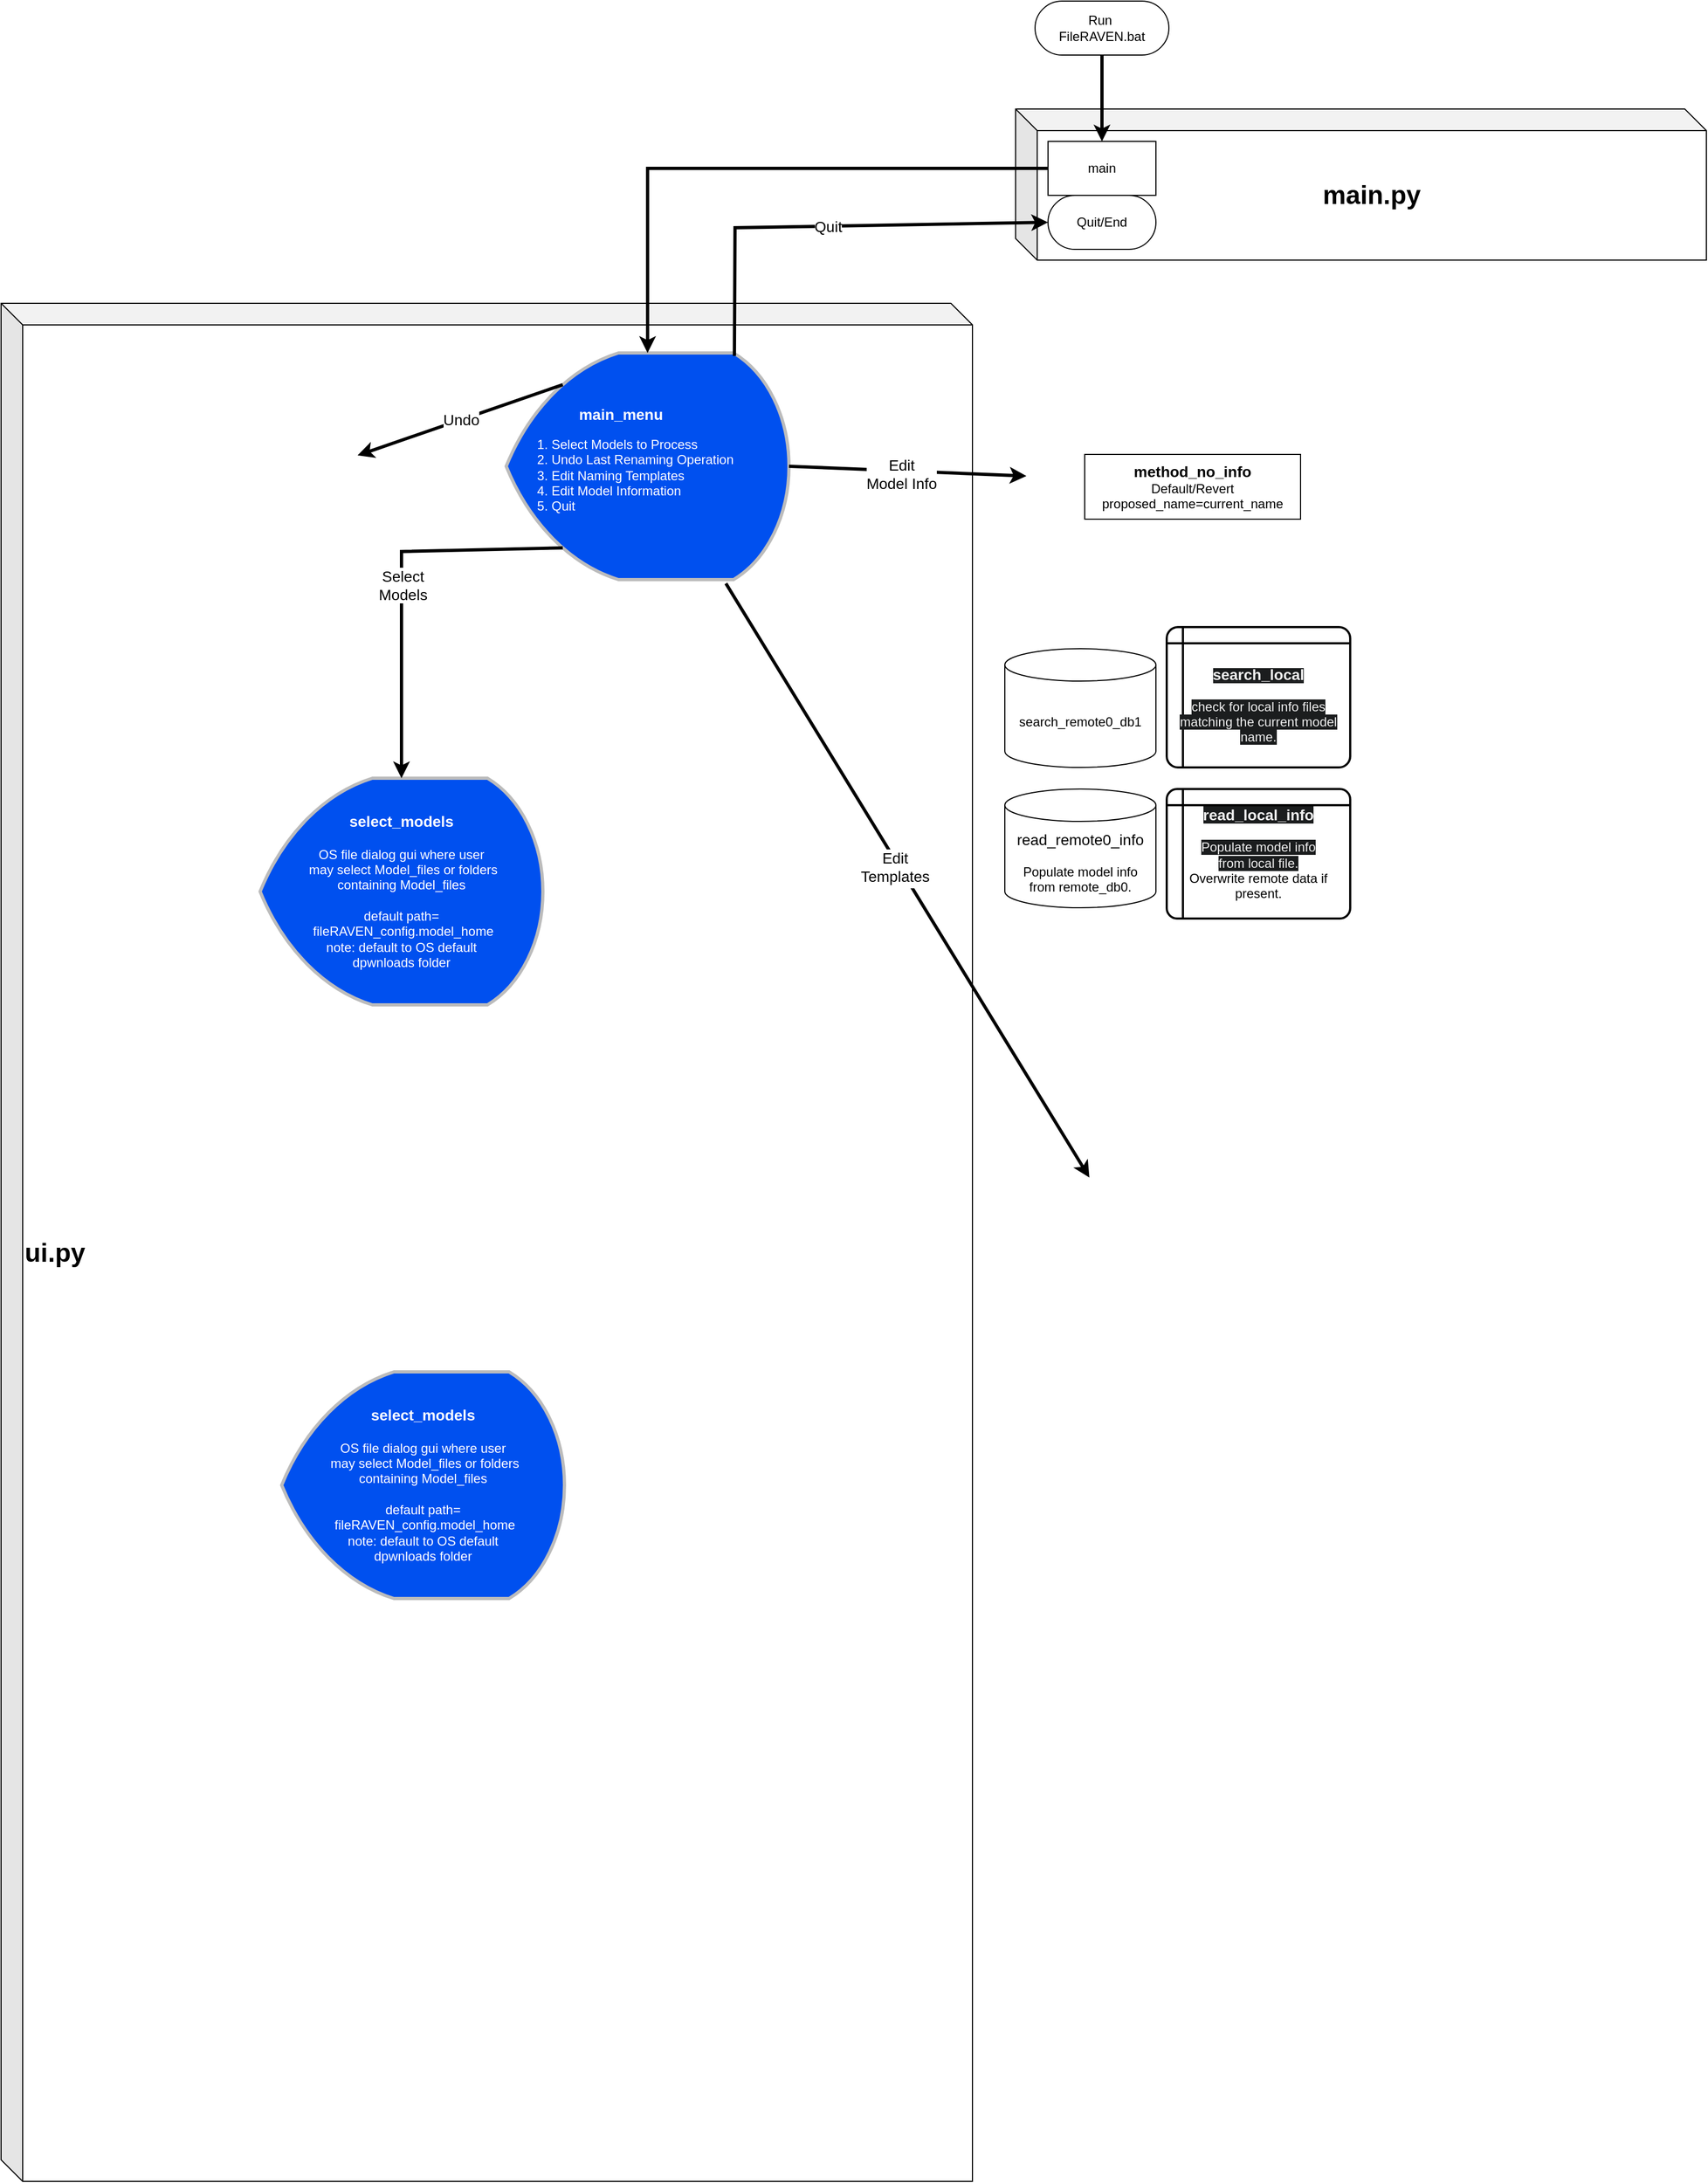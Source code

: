 <mxfile version="22.1.16" type="device">
  <diagram id="C5RBs43oDa-KdzZeNtuy" name="Page-1">
    <mxGraphModel dx="1288" dy="1752" grid="1" gridSize="10" guides="1" tooltips="1" connect="1" arrows="1" fold="1" page="1" pageScale="1" pageWidth="827" pageHeight="1169" math="0" shadow="0">
      <root>
        <mxCell id="WIyWlLk6GJQsqaUBKTNV-0" />
        <mxCell id="WIyWlLk6GJQsqaUBKTNV-1" parent="WIyWlLk6GJQsqaUBKTNV-0" />
        <mxCell id="uIePogzSz7xyQ7xrDT_M-2" value="&lt;b&gt;&lt;font style=&quot;font-size: 14px;&quot;&gt;method_no_info&lt;/font&gt;&lt;/b&gt;&lt;br&gt;Default/Revert&lt;br&gt;proposed_name=current_name" style="rounded=0;whiteSpace=wrap;html=1;" vertex="1" parent="WIyWlLk6GJQsqaUBKTNV-1">
          <mxGeometry x="214" y="330" width="200" height="60" as="geometry" />
        </mxCell>
        <mxCell id="uIePogzSz7xyQ7xrDT_M-3" value="&lt;font style=&quot;font-size: 14px;&quot;&gt;read_remote0_info&lt;/font&gt;&lt;br&gt;&lt;br&gt;Populate model info&lt;br&gt;from remote_db0." style="shape=cylinder3;whiteSpace=wrap;html=1;boundedLbl=1;backgroundOutline=1;size=15;" vertex="1" parent="WIyWlLk6GJQsqaUBKTNV-1">
          <mxGeometry x="140" y="640" width="140" height="110" as="geometry" />
        </mxCell>
        <mxCell id="uIePogzSz7xyQ7xrDT_M-4" value="search_remote0_db1" style="shape=cylinder3;whiteSpace=wrap;html=1;boundedLbl=1;backgroundOutline=1;size=15;" vertex="1" parent="WIyWlLk6GJQsqaUBKTNV-1">
          <mxGeometry x="140" y="510" width="140" height="110" as="geometry" />
        </mxCell>
        <mxCell id="uIePogzSz7xyQ7xrDT_M-5" value="&lt;h1&gt;main.py&lt;/h1&gt;" style="shape=cube;whiteSpace=wrap;html=1;boundedLbl=1;backgroundOutline=1;darkOpacity=0.05;darkOpacity2=0.1;" vertex="1" parent="WIyWlLk6GJQsqaUBKTNV-1">
          <mxGeometry x="150" y="10" width="640" height="140" as="geometry" />
        </mxCell>
        <mxCell id="uIePogzSz7xyQ7xrDT_M-6" value="&lt;h1&gt;ui.py&lt;/h1&gt;" style="shape=cube;whiteSpace=wrap;html=1;boundedLbl=1;backgroundOutline=1;darkOpacity=0.05;darkOpacity2=0.1;align=left;" vertex="1" parent="WIyWlLk6GJQsqaUBKTNV-1">
          <mxGeometry x="-790" y="190" width="900" height="1740" as="geometry" />
        </mxCell>
        <mxCell id="uIePogzSz7xyQ7xrDT_M-7" value="&lt;br&gt;&lt;b style=&quot;border-color: rgb(0, 0, 0); color: rgb(240, 240, 240); font-family: Helvetica; font-size: 12px; font-style: normal; font-variant-ligatures: normal; font-variant-caps: normal; letter-spacing: normal; orphans: 2; text-align: center; text-indent: 0px; text-transform: none; widows: 2; word-spacing: 0px; -webkit-text-stroke-width: 0px; background-color: rgb(27, 29, 30); text-decoration-thickness: initial; text-decoration-style: initial; text-decoration-color: initial;&quot;&gt;&lt;font style=&quot;border-color: rgb(0, 0, 0); font-size: 14px;&quot;&gt;search_local&lt;/font&gt;&lt;/b&gt;&lt;br style=&quot;border-color: rgb(0, 0, 0); color: rgb(240, 240, 240); font-family: Helvetica; font-size: 12px; font-style: normal; font-variant-ligatures: normal; font-variant-caps: normal; font-weight: 400; letter-spacing: normal; orphans: 2; text-align: center; text-indent: 0px; text-transform: none; widows: 2; word-spacing: 0px; -webkit-text-stroke-width: 0px; background-color: rgb(27, 29, 30); text-decoration-thickness: initial; text-decoration-style: initial; text-decoration-color: initial;&quot;&gt;&lt;span style=&quot;color: rgb(240, 240, 240); font-family: Helvetica; font-size: 12px; font-style: normal; font-variant-ligatures: normal; font-variant-caps: normal; font-weight: 400; letter-spacing: normal; orphans: 2; text-align: center; text-indent: 0px; text-transform: none; widows: 2; word-spacing: 0px; -webkit-text-stroke-width: 0px; background-color: rgb(27, 29, 30); text-decoration-thickness: initial; text-decoration-style: initial; text-decoration-color: initial; float: none; display: inline !important;&quot;&gt;&lt;br&gt;check for local info files matching the current model name.&lt;/span&gt;&lt;br&gt;" style="shape=internalStorage;whiteSpace=wrap;html=1;dx=15;dy=15;rounded=1;arcSize=8;strokeWidth=2;" vertex="1" parent="WIyWlLk6GJQsqaUBKTNV-1">
          <mxGeometry x="290" y="490" width="170" height="130" as="geometry" />
        </mxCell>
        <mxCell id="uIePogzSz7xyQ7xrDT_M-8" value="&lt;font style=&quot;border-color: rgb(0, 0, 0); color: rgb(240, 240, 240); font-family: Helvetica; font-style: normal; font-variant-ligatures: normal; font-variant-caps: normal; letter-spacing: normal; orphans: 2; text-align: center; text-indent: 0px; text-transform: none; widows: 2; word-spacing: 0px; -webkit-text-stroke-width: 0px; background-color: rgb(27, 29, 30); text-decoration-thickness: initial; text-decoration-style: initial; text-decoration-color: initial; font-size: 14px;&quot;&gt;&lt;b&gt;read_local_info&lt;/b&gt;&lt;/font&gt;&lt;br style=&quot;border-color: rgb(0, 0, 0); color: rgb(240, 240, 240); font-family: Helvetica; font-size: 12px; font-style: normal; font-variant-ligatures: normal; font-variant-caps: normal; font-weight: 400; letter-spacing: normal; orphans: 2; text-align: center; text-indent: 0px; text-transform: none; widows: 2; word-spacing: 0px; -webkit-text-stroke-width: 0px; background-color: rgb(27, 29, 30); text-decoration-thickness: initial; text-decoration-style: initial; text-decoration-color: initial;&quot;&gt;&lt;span style=&quot;color: rgb(240, 240, 240); font-family: Helvetica; font-size: 12px; font-style: normal; font-variant-ligatures: normal; font-variant-caps: normal; font-weight: 400; letter-spacing: normal; orphans: 2; text-align: center; text-indent: 0px; text-transform: none; widows: 2; word-spacing: 0px; -webkit-text-stroke-width: 0px; background-color: rgb(27, 29, 30); text-decoration-thickness: initial; text-decoration-style: initial; text-decoration-color: initial; float: none; display: inline !important;&quot;&gt;&lt;br&gt;Populate model info&lt;/span&gt;&lt;br style=&quot;border-color: rgb(0, 0, 0); color: rgb(240, 240, 240); font-family: Helvetica; font-size: 12px; font-style: normal; font-variant-ligatures: normal; font-variant-caps: normal; font-weight: 400; letter-spacing: normal; orphans: 2; text-align: center; text-indent: 0px; text-transform: none; widows: 2; word-spacing: 0px; -webkit-text-stroke-width: 0px; background-color: rgb(27, 29, 30); text-decoration-thickness: initial; text-decoration-style: initial; text-decoration-color: initial;&quot;&gt;&lt;span style=&quot;color: rgb(240, 240, 240); font-family: Helvetica; font-size: 12px; font-style: normal; font-variant-ligatures: normal; font-variant-caps: normal; font-weight: 400; letter-spacing: normal; orphans: 2; text-align: center; text-indent: 0px; text-transform: none; widows: 2; word-spacing: 0px; -webkit-text-stroke-width: 0px; background-color: rgb(27, 29, 30); text-decoration-thickness: initial; text-decoration-style: initial; text-decoration-color: initial; float: none; display: inline !important;&quot;&gt;from local file.&lt;br&gt;&lt;/span&gt;Overwrite remote data if present." style="shape=internalStorage;whiteSpace=wrap;html=1;dx=15;dy=15;rounded=1;arcSize=8;strokeWidth=2;" vertex="1" parent="WIyWlLk6GJQsqaUBKTNV-1">
          <mxGeometry x="290" y="640" width="170" height="120" as="geometry" />
        </mxCell>
        <mxCell id="uIePogzSz7xyQ7xrDT_M-11" value="Run&amp;nbsp;&lt;br&gt;FileRAVEN.bat" style="html=1;dashed=0;whiteSpace=wrap;shape=mxgraph.dfd.start" vertex="1" parent="WIyWlLk6GJQsqaUBKTNV-1">
          <mxGeometry x="168" y="-90" width="124" height="50" as="geometry" />
        </mxCell>
        <mxCell id="uIePogzSz7xyQ7xrDT_M-12" value="&lt;div style=&quot;text-align: center;&quot;&gt;&lt;span style=&quot;background-color: initial;&quot;&gt;&lt;b&gt;&lt;font style=&quot;font-size: 14px;&quot;&gt;main_menu&lt;/font&gt;&lt;/b&gt;&lt;/span&gt;&lt;/div&gt;&lt;ol&gt;&lt;li&gt;Select Models to Process&lt;/li&gt;&lt;li&gt;Undo Last Renaming Operation&lt;/li&gt;&lt;li&gt;Edit Naming Templates&lt;/li&gt;&lt;li&gt;Edit Model Information&lt;/li&gt;&lt;li&gt;Quit&lt;/li&gt;&lt;/ol&gt;" style="strokeWidth=3;html=1;shape=mxgraph.flowchart.display;whiteSpace=wrap;align=left;perimeterSpacing=0;fillColor=#0050ef;fontColor=#ffffff;strokeColor=#BCBCBC;fillStyle=solid;" vertex="1" parent="WIyWlLk6GJQsqaUBKTNV-1">
          <mxGeometry x="-322" y="236" width="262" height="210" as="geometry" />
        </mxCell>
        <mxCell id="uIePogzSz7xyQ7xrDT_M-13" value="" style="endArrow=classic;html=1;rounded=0;exitX=0.5;exitY=0.5;exitDx=0;exitDy=25;exitPerimeter=0;entryX=0.5;entryY=0;entryDx=0;entryDy=0;strokeWidth=3;" edge="1" parent="WIyWlLk6GJQsqaUBKTNV-1" source="uIePogzSz7xyQ7xrDT_M-11" target="uIePogzSz7xyQ7xrDT_M-14">
          <mxGeometry width="50" height="50" relative="1" as="geometry">
            <mxPoint x="270" y="-100" as="sourcePoint" />
            <mxPoint x="-10" y="80" as="targetPoint" />
          </mxGeometry>
        </mxCell>
        <mxCell id="uIePogzSz7xyQ7xrDT_M-14" value="main" style="html=1;dashed=0;whiteSpace=wrap;" vertex="1" parent="WIyWlLk6GJQsqaUBKTNV-1">
          <mxGeometry x="180" y="40" width="100" height="50" as="geometry" />
        </mxCell>
        <mxCell id="uIePogzSz7xyQ7xrDT_M-15" value="" style="endArrow=classic;html=1;rounded=0;entryX=0.5;entryY=0;entryDx=0;entryDy=0;exitX=0;exitY=0.5;exitDx=0;exitDy=0;entryPerimeter=0;strokeWidth=3;" edge="1" parent="WIyWlLk6GJQsqaUBKTNV-1" source="uIePogzSz7xyQ7xrDT_M-14" target="uIePogzSz7xyQ7xrDT_M-12">
          <mxGeometry width="50" height="50" relative="1" as="geometry">
            <mxPoint x="230" y="480" as="sourcePoint" />
            <mxPoint x="180" y="530" as="targetPoint" />
            <Array as="points">
              <mxPoint x="-191" y="65" />
            </Array>
          </mxGeometry>
        </mxCell>
        <mxCell id="uIePogzSz7xyQ7xrDT_M-21" value="" style="endArrow=classic;html=1;rounded=0;labelBackgroundColor=default;strokeColor=default;strokeWidth=3;align=center;verticalAlign=middle;fontFamily=Helvetica;fontSize=11;fontColor=default;shape=connector;exitX=0.2;exitY=0.14;exitDx=0;exitDy=0;exitPerimeter=0;entryX=0.367;entryY=0.081;entryDx=0;entryDy=0;entryPerimeter=0;" edge="1" parent="WIyWlLk6GJQsqaUBKTNV-1" source="uIePogzSz7xyQ7xrDT_M-12" target="uIePogzSz7xyQ7xrDT_M-6">
          <mxGeometry relative="1" as="geometry">
            <mxPoint x="-40" y="420" as="sourcePoint" />
            <mxPoint x="190" y="270" as="targetPoint" />
          </mxGeometry>
        </mxCell>
        <mxCell id="uIePogzSz7xyQ7xrDT_M-22" value="&lt;font style=&quot;font-size: 14px;&quot;&gt;Undo&lt;/font&gt;" style="edgeLabel;resizable=0;html=1;align=center;verticalAlign=middle;fontFamily=Helvetica;fontSize=11;fontColor=default;" connectable="0" vertex="1" parent="uIePogzSz7xyQ7xrDT_M-21">
          <mxGeometry relative="1" as="geometry" />
        </mxCell>
        <mxCell id="uIePogzSz7xyQ7xrDT_M-24" value="" style="endArrow=classic;html=1;rounded=0;labelBackgroundColor=default;strokeColor=default;strokeWidth=3;align=center;verticalAlign=middle;fontFamily=Helvetica;fontSize=11;fontColor=default;shape=connector;exitX=0.777;exitY=1.017;exitDx=0;exitDy=0;exitPerimeter=0;" edge="1" parent="WIyWlLk6GJQsqaUBKTNV-1" source="uIePogzSz7xyQ7xrDT_M-12">
          <mxGeometry relative="1" as="geometry">
            <mxPoint x="-40" y="420" as="sourcePoint" />
            <mxPoint x="218.333" y="1000" as="targetPoint" />
          </mxGeometry>
        </mxCell>
        <mxCell id="uIePogzSz7xyQ7xrDT_M-25" value="Label" style="edgeLabel;resizable=0;html=1;align=center;verticalAlign=middle;labelBackgroundColor=default;fontFamily=Helvetica;fontSize=11;fontColor=default;fillColor=none;gradientColor=none;" connectable="0" vertex="1" parent="uIePogzSz7xyQ7xrDT_M-24">
          <mxGeometry relative="1" as="geometry" />
        </mxCell>
        <mxCell id="uIePogzSz7xyQ7xrDT_M-26" value="&lt;font style=&quot;font-size: 14px;&quot;&gt;Edit&lt;br&gt;Templates&lt;/font&gt;" style="edgeLabel;html=1;align=center;verticalAlign=middle;resizable=0;points=[];fontSize=11;fontFamily=Helvetica;fontColor=default;" vertex="1" connectable="0" parent="uIePogzSz7xyQ7xrDT_M-24">
          <mxGeometry x="-0.054" y="-3" relative="1" as="geometry">
            <mxPoint as="offset" />
          </mxGeometry>
        </mxCell>
        <mxCell id="uIePogzSz7xyQ7xrDT_M-30" value="" style="endArrow=classic;html=1;rounded=0;labelBackgroundColor=default;strokeColor=default;strokeWidth=3;align=center;verticalAlign=middle;fontFamily=Helvetica;fontSize=11;fontColor=default;shape=connector;exitX=1;exitY=0.5;exitDx=0;exitDy=0;exitPerimeter=0;" edge="1" parent="WIyWlLk6GJQsqaUBKTNV-1" source="uIePogzSz7xyQ7xrDT_M-12">
          <mxGeometry relative="1" as="geometry">
            <mxPoint x="-50" y="351" as="sourcePoint" />
            <mxPoint x="160" y="350" as="targetPoint" />
          </mxGeometry>
        </mxCell>
        <mxCell id="uIePogzSz7xyQ7xrDT_M-31" value="Label" style="edgeLabel;resizable=0;html=1;align=center;verticalAlign=middle;labelBackgroundColor=default;fontFamily=Helvetica;fontSize=11;fontColor=default;fillColor=none;gradientColor=none;" connectable="0" vertex="1" parent="uIePogzSz7xyQ7xrDT_M-30">
          <mxGeometry relative="1" as="geometry" />
        </mxCell>
        <mxCell id="uIePogzSz7xyQ7xrDT_M-32" value="&lt;font style=&quot;font-size: 14px;&quot;&gt;Edit&lt;br&gt;Model Info&lt;/font&gt;" style="edgeLabel;html=1;align=center;verticalAlign=middle;resizable=0;points=[];fontSize=11;fontFamily=Helvetica;fontColor=default;" vertex="1" connectable="0" parent="uIePogzSz7xyQ7xrDT_M-30">
          <mxGeometry x="-0.054" y="-3" relative="1" as="geometry">
            <mxPoint as="offset" />
          </mxGeometry>
        </mxCell>
        <mxCell id="uIePogzSz7xyQ7xrDT_M-33" value="" style="endArrow=classic;html=1;rounded=0;labelBackgroundColor=default;strokeColor=default;strokeWidth=3;align=center;verticalAlign=middle;fontFamily=Helvetica;fontSize=11;fontColor=default;shape=connector;exitX=0.807;exitY=0.013;exitDx=0;exitDy=0;exitPerimeter=0;entryX=0;entryY=0.5;entryDx=0;entryDy=0;entryPerimeter=0;" edge="1" parent="WIyWlLk6GJQsqaUBKTNV-1" source="uIePogzSz7xyQ7xrDT_M-12" target="uIePogzSz7xyQ7xrDT_M-35">
          <mxGeometry relative="1" as="geometry">
            <mxPoint x="-20" y="550" as="sourcePoint" />
            <mxPoint x="80" y="550" as="targetPoint" />
            <Array as="points">
              <mxPoint x="-110" y="120" />
            </Array>
          </mxGeometry>
        </mxCell>
        <mxCell id="uIePogzSz7xyQ7xrDT_M-34" value="&lt;font style=&quot;font-size: 14px;&quot;&gt;Quit&lt;/font&gt;" style="edgeLabel;resizable=0;html=1;align=center;verticalAlign=middle;labelBackgroundColor=default;fontFamily=Helvetica;fontSize=11;fontColor=default;fillColor=none;gradientColor=none;" connectable="0" vertex="1" parent="uIePogzSz7xyQ7xrDT_M-33">
          <mxGeometry relative="1" as="geometry" />
        </mxCell>
        <mxCell id="uIePogzSz7xyQ7xrDT_M-35" value="Quit/End" style="html=1;dashed=0;whiteSpace=wrap;shape=mxgraph.dfd.start" vertex="1" parent="WIyWlLk6GJQsqaUBKTNV-1">
          <mxGeometry x="180" y="90" width="100" height="50" as="geometry" />
        </mxCell>
        <mxCell id="uIePogzSz7xyQ7xrDT_M-36" value="&lt;b style=&quot;background-color: initial;&quot;&gt;&lt;font style=&quot;font-size: 14px;&quot;&gt;select_models&lt;/font&gt;&lt;/b&gt;&lt;br&gt;&lt;span style=&quot;background-color: initial;&quot;&gt;&lt;br&gt;OS file dialog gui where user&lt;br&gt;&amp;nbsp;may select Model_files or folders &lt;br&gt;containing Model_files&lt;br&gt;&lt;/span&gt;&lt;br&gt;default path=&lt;br&gt;&amp;nbsp;fileRAVEN_config.model_home&lt;br&gt;note: default to OS default &lt;br&gt;dpwnloads folder" style="strokeWidth=3;html=1;shape=mxgraph.flowchart.display;whiteSpace=wrap;align=center;perimeterSpacing=0;fillColor=#0050ef;fontColor=#ffffff;strokeColor=#BCBCBC;fillStyle=solid;" vertex="1" parent="WIyWlLk6GJQsqaUBKTNV-1">
          <mxGeometry x="-550" y="630" width="262" height="210" as="geometry" />
        </mxCell>
        <mxCell id="uIePogzSz7xyQ7xrDT_M-37" value="" style="endArrow=classic;html=1;rounded=0;exitX=0.2;exitY=0.86;exitDx=0;exitDy=0;exitPerimeter=0;entryX=0.5;entryY=0;entryDx=0;entryDy=0;entryPerimeter=0;strokeWidth=3;" edge="1" parent="WIyWlLk6GJQsqaUBKTNV-1" source="uIePogzSz7xyQ7xrDT_M-12" target="uIePogzSz7xyQ7xrDT_M-36">
          <mxGeometry relative="1" as="geometry">
            <mxPoint x="-40" y="420" as="sourcePoint" />
            <mxPoint x="60" y="420" as="targetPoint" />
            <Array as="points">
              <mxPoint x="-419" y="420" />
            </Array>
          </mxGeometry>
        </mxCell>
        <mxCell id="uIePogzSz7xyQ7xrDT_M-38" value="Label" style="edgeLabel;resizable=0;html=1;align=center;verticalAlign=middle;" connectable="0" vertex="1" parent="uIePogzSz7xyQ7xrDT_M-37">
          <mxGeometry relative="1" as="geometry" />
        </mxCell>
        <mxCell id="uIePogzSz7xyQ7xrDT_M-39" value="&lt;font style=&quot;font-size: 14px;&quot;&gt;Select &lt;br&gt;Models&lt;/font&gt;" style="edgeLabel;html=1;align=center;verticalAlign=middle;resizable=0;points=[];fontSize=11;fontFamily=Helvetica;fontColor=default;" vertex="1" connectable="0" parent="uIePogzSz7xyQ7xrDT_M-37">
          <mxGeometry x="-0.02" y="1" relative="1" as="geometry">
            <mxPoint y="4" as="offset" />
          </mxGeometry>
        </mxCell>
        <mxCell id="uIePogzSz7xyQ7xrDT_M-41" value="&lt;b style=&quot;background-color: initial;&quot;&gt;&lt;font style=&quot;font-size: 14px;&quot;&gt;select_models&lt;/font&gt;&lt;/b&gt;&lt;br&gt;&lt;span style=&quot;background-color: initial;&quot;&gt;&lt;br&gt;OS file dialog gui where user&lt;br&gt;&amp;nbsp;may select Model_files or folders &lt;br&gt;containing Model_files&lt;br&gt;&lt;/span&gt;&lt;br&gt;default path=&lt;br&gt;&amp;nbsp;fileRAVEN_config.model_home&lt;br&gt;note: default to OS default &lt;br&gt;dpwnloads folder" style="strokeWidth=3;html=1;shape=mxgraph.flowchart.display;whiteSpace=wrap;align=center;perimeterSpacing=0;fillColor=#0050ef;fontColor=#ffffff;strokeColor=#BCBCBC;fillStyle=solid;" vertex="1" parent="WIyWlLk6GJQsqaUBKTNV-1">
          <mxGeometry x="-530" y="1180" width="262" height="210" as="geometry" />
        </mxCell>
      </root>
    </mxGraphModel>
  </diagram>
</mxfile>
